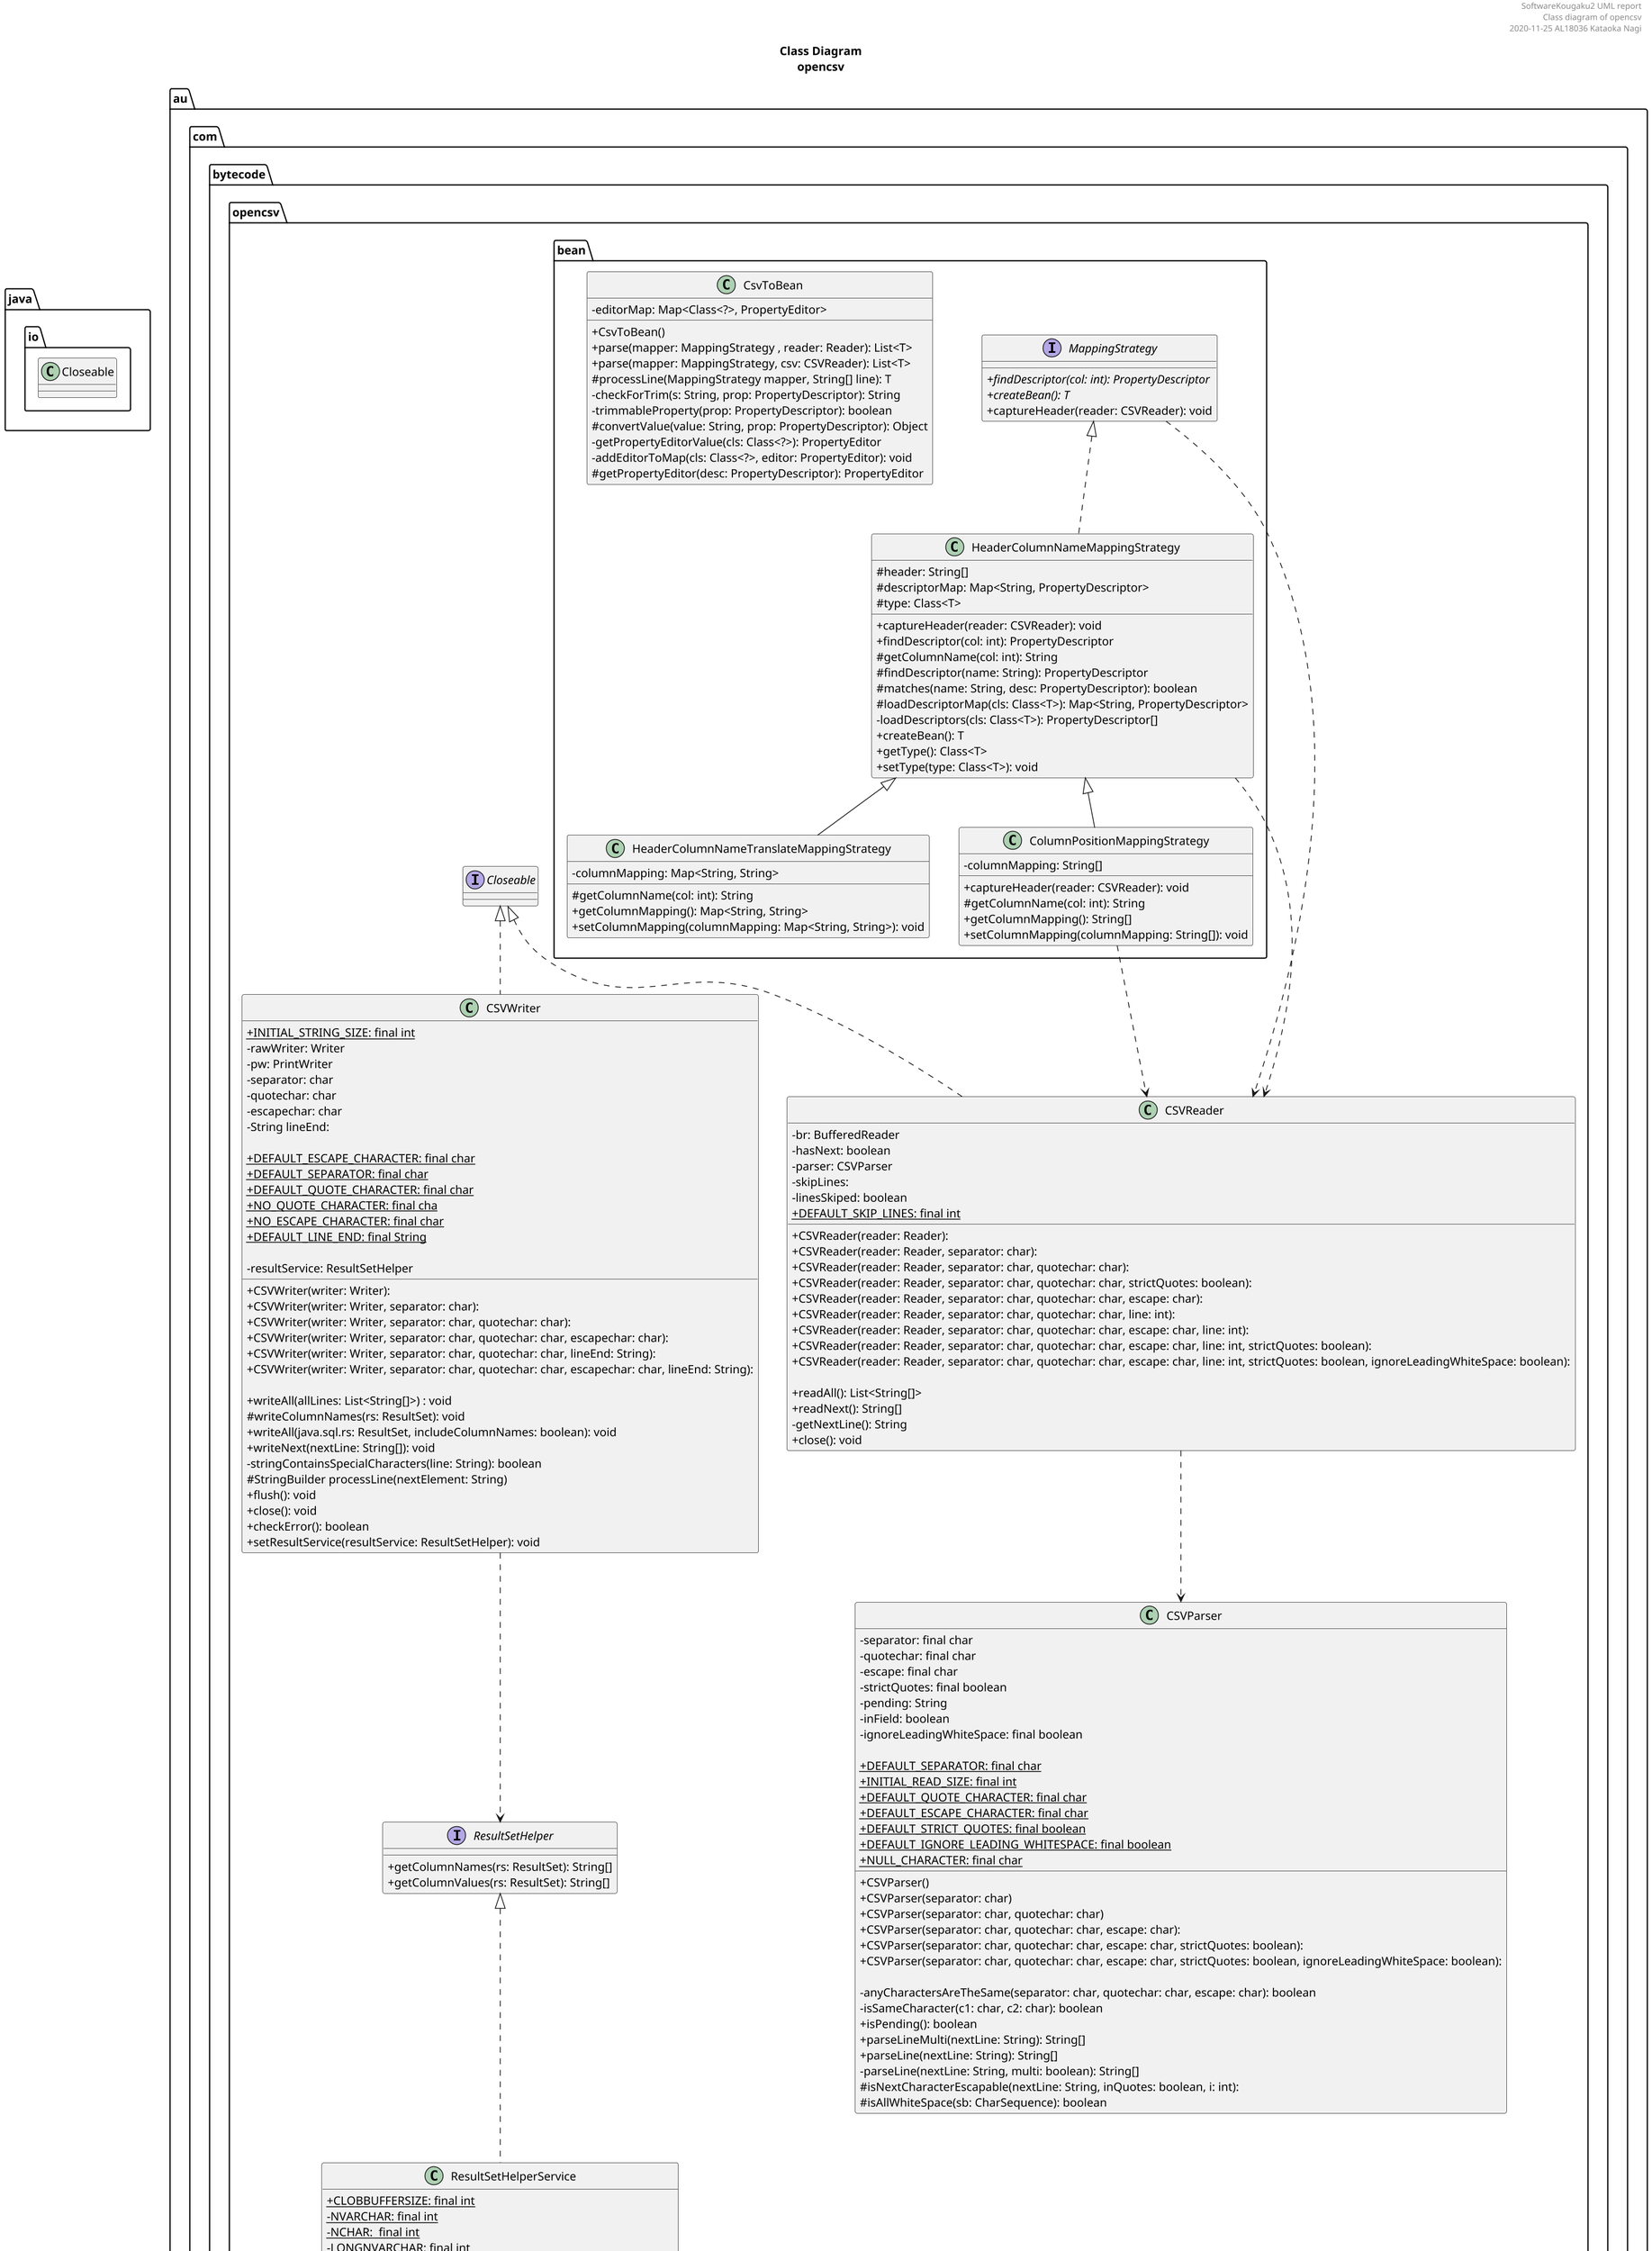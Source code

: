 ' @file   class_diagram.pu
' @auther AL18036 Kataoka Nagi
' @note   ソフトウェア工学2 UMLレポート
' @note   クラス図出力用のファイル
' @note   java -jar plantuml.jar -graphvizdot C:\Graphviz\bin\dot.exe .\class_diagram.pu
' @see    https://qiita.com/opengl-8080/items/98c510b8ca060bdd2ea3

@startuml
scale 1.5
skinparam DefaultFontName メイリオ
' 可視性の変更
skinparam classAttributeIconSize 0

header 
SoftwareKougaku2 UML report
Class diagram of opencsv
2020-11-25 AL18036 Kataoka Nagi
end header

title
**Class Diagram**
opencsv
end title

' class def
' @see https://qiita.com/KeithYokoma/items/ee21fec6a3ebb5d1e9a8

package java.io {
'   class IOException
'   class Reader
  class Closeable
'   class PrintWriter
'   class Writer
'   class BufferedReader
}

' package java.beans {
'   class Introspector
'   class IntrospectionException
'   class PropertyEditor
'   class PropertyEditorManager
'   class PropertyDescriptor
'   class BeanInfo
' }

' package java.lang.reflect {
'   class InvocationTargetException
' }

' package java.util {
'   class List
'   class ArrayList
'   class Map
'   class HashMap
' }

' package java.sql {
'   class ResultSet
'   class SQLException
' }

' package java.math {
'   class BigDecimal
' }

' package java.text {
'   class SimpleDateFormat
' }

'''''''''''''''''''''''''''''''''''''''''''''''''''''''''''''''''''''''''''

package au.com.bytecode.opencsv {

'''''''''''''''''''''''''''''''''''''''''''''''''''''''''''''''''''''''''''

  package au.com.bytecode.opencsv.bean {

    ' public
    interface MappingStrategy {
        + {abstract} findDescriptor(col: int): PropertyDescriptor
        + {abstract} createBean(): T
        + captureHeader(reader: CSVReader): void
    }
    ' MappingStrategy ..> CSVReader
    ' MappingStrategy ..> IntrospectionException
    ' MappingStrategy ..> PropertyDescriptor
    ' MappingStrategy ..> IOException

''''''''''''''''''''''''''''''''''''''''''''''''''

  ' public <T>
    class HeaderColumnNameMappingStrategy implements MappingStrategy {
      # header: String[]
      # descriptorMap: Map<String, PropertyDescriptor>
      # type: Class<T>

      + captureHeader(reader: CSVReader): void
      + findDescriptor(col: int): PropertyDescriptor
      # getColumnName(col: int): String
      # findDescriptor(name: String): PropertyDescriptor
      # matches(name: String, desc: PropertyDescriptor): boolean
      # loadDescriptorMap(cls: Class<T>): Map<String, PropertyDescriptor>
      - loadDescriptors(cls: Class<T>): PropertyDescriptor[]
      + createBean(): T
      + getType(): Class<T>
      + setType(type: Class<T>): void
    }
  ' HeaderColumnNameMappingStrategy ..> CSVReader
  ' HeaderColumnNameMappingStrategy ..> BeanInfo
  ' HeaderColumnNameMappingStrategy ..> IntrospectionException
  ' HeaderColumnNameMappingStrategy ..> Introspector
  ' HeaderColumnNameMappingStrategy ..> PropertyDescriptor
  ' HeaderColumnNameMappingStrategy ..> IOException
  ' HeaderColumnNameMappingStrategy ..> HashMap
  ' HeaderColumnNameMappingStrategy ..> Map

''''''''''''''''''''''''''''''''''''''''''''''''''

  ' public
    class HeaderColumnNameTranslateMappingStrategy extends HeaderColumnNameMappingStrategy {
      - columnMapping: Map<String, String>
      # getColumnName(col: int): String
      + getColumnMapping(): Map<String, String>
      + setColumnMapping(columnMapping: Map<String, String>): void
  }
  ' HeaderColumnNameTranslateMappingStrategy ..> Hashmap
  ' HeaderColumnNameTranslateMappingStrategy ..> Map

''''''''''''''''''''''''''''''''''''''''''''''''''

    ' public
    class ColumnPositionMappingStrategy extends HeaderColumnNameMappingStrategy {
      - columnMapping: String[]
      
      + captureHeader(reader: CSVReader): void
      # getColumnName(col: int): String
      + getColumnMapping(): String[]
      + setColumnMapping(columnMapping: String[]): void
    }
    ' ColumnPositionMappingStrategy ..> CSVReader
    ' ColumnPositionMappingStrategy ..> IOException

''''''''''''''''''''''''''''''''''''''''''''''''''

    ' public
    class CsvToBean {
      - editorMap: Map<Class<?>, PropertyEditor>

      + CsvToBean()
      + parse(mapper: MappingStrategy , reader: Reader): List<T>
      + parse(mapper: MappingStrategy, csv: CSVReader): List<T>
      # processLine(MappingStrategy mapper, String[] line): T
      - checkForTrim(s: String, prop: PropertyDescriptor): String
      - trimmableProperty(prop: PropertyDescriptor): boolean
      # convertValue(value: String, prop: PropertyDescriptor): Object
      - getPropertyEditorValue(cls: Class<?>): PropertyEditor
      - addEditorToMap(cls: Class<?>, editor: PropertyEditor): void
      # getPropertyEditor(desc: PropertyDescriptor): PropertyEditor
    }
    ' CsvToBean ..> PropertyDescriptor
    ' CsvToBean ..> PropertyEditor
    ' CsvToBean ..> Class
    ' CsvToBean ..> HashMap
    ' CsvToBean ..> PropertyEditorManager
  }

'''''''''''''''''''''''''''''''''''''''''''''''''''''''''''''''''''''''''''

  ' public
  class CSVParser {

      - separator: final char 
      - quotechar: final char 
      - escape: final char 
      - strictQuotes: final boolean 
      - pending: String
      - inField: boolean
      - ignoreLeadingWhiteSpace: final boolean

      + {static} DEFAULT_SEPARATOR: final char
      + {static} INITIAL_READ_SIZE: final int
      + {static} DEFAULT_QUOTE_CHARACTER: final char
      + {static} DEFAULT_ESCAPE_CHARACTER: final char 
      + {static} DEFAULT_STRICT_QUOTES: final boolean
      + {static} DEFAULT_IGNORE_LEADING_WHITESPACE: final boolean 
      + {static} NULL_CHARACTER: final char

      + CSVParser()
      + CSVParser(separator: char)
      + CSVParser(separator: char, quotechar: char)
      + CSVParser(separator: char, quotechar: char, escape: char): 
      + CSVParser(separator: char, quotechar: char, escape: char, strictQuotes: boolean): 
      + CSVParser(separator: char, quotechar: char, escape: char, strictQuotes: boolean, ignoreLeadingWhiteSpace: boolean): 

      - anyCharactersAreTheSame(separator: char, quotechar: char, escape: char): boolean
      - isSameCharacter(c1: char, c2: char): boolean
      + isPending(): boolean
      + parseLineMulti(nextLine: String): String[]
      + parseLine(nextLine: String): String[]
      - parseLine(nextLine: String, multi: boolean): String[]
      # isNextCharacterEscapable(nextLine: String, inQuotes: boolean, i: int): 
      # isAllWhiteSpace(sb: CharSequence): boolean
  }
  ' CSVParser ..> IOException
  ' CSVParser ..> ArrayList
  ' CSVParser ..> List

''''''''''''''''''''''''''''''''''''''''''''''''''

  ' public
  class CSVWriter implements Closeable {
      
      + {static} INITIAL_STRING_SIZE: final int
      - rawWriter: Writer
      - pw: PrintWriter
      - separator: char
      - quotechar: char
      - escapechar: char
      - String lineEnd: 

      + {static} DEFAULT_ESCAPE_CHARACTER: final char
      + {static} DEFAULT_SEPARATOR: final char
      + {static} DEFAULT_QUOTE_CHARACTER: final char
      + {static} NO_QUOTE_CHARACTER: final cha 
      + {static} NO_ESCAPE_CHARACTER: final char
      + {static} DEFAULT_LINE_END: final String

      - resultService: ResultSetHelper

      + CSVWriter(writer: Writer): 
      + CSVWriter(writer: Writer, separator: char): 
      + CSVWriter(writer: Writer, separator: char, quotechar: char): 
      + CSVWriter(writer: Writer, separator: char, quotechar: char, escapechar: char): 
      + CSVWriter(writer: Writer, separator: char, quotechar: char, lineEnd: String): 
      + CSVWriter(writer: Writer, separator: char, quotechar: char, escapechar: char, lineEnd: String): 

      + writeAll(allLines: List<String[]>) : void
      # writeColumnNames(rs: ResultSet): void
      + writeAll(java.sql.rs: ResultSet, includeColumnNames: boolean): void
      + writeNext(nextLine: String[]): void
      - stringContainsSpecialCharacters(line: String): boolean
      # StringBuilder processLine(nextElement: String)
      + flush(): void
      + close(): void
      + checkError(): boolean
      + setResultService(resultService: ResultSetHelper): void
  }
  ' CSVWriter ..> Closeable 
  ' CSVWriter ..> IOException 
  ' CSVWriter ..> PrintWriter 
  ' CSVWriter ..> Writer 
  ' CSVWriter ..> ResultSet 
  ' CSVWriter ..> SQLException 
  ' CSVWriter ..> List


''''''''''''''''''''''''''''''''''''''''''''''''''

  ' + 
  class CSVReader implements Closeable {

      - br: BufferedReader
      - hasNext: boolean
      - parser: CSVParser
      - skipLines: 
      - linesSkiped: boolean
      + {static} DEFAULT_SKIP_LINES: final int

      + CSVReader(reader: Reader): 
      + CSVReader(reader: Reader, separator: char): 
      + CSVReader(reader: Reader, separator: char, quotechar: char): 
      + CSVReader(reader: Reader, separator: char, quotechar: char, strictQuotes: boolean): 
      + CSVReader(reader: Reader, separator: char, quotechar: char, escape: char): 
      + CSVReader(reader: Reader, separator: char, quotechar: char, line: int): 
      + CSVReader(reader: Reader, separator: char, quotechar: char, escape: char, line: int): 
      + CSVReader(reader: Reader, separator: char, quotechar: char, escape: char, line: int, strictQuotes: boolean): 
      + CSVReader(reader: Reader, separator: char, quotechar: char, escape: char, line: int, strictQuotes: boolean, ignoreLeadingWhiteSpace: boolean): 

      + readAll(): List<String[]>
      + readNext(): String[]
      - getNextLine(): String
      + close(): void
  }
  ' CSVReader ..> BufferedReader
  ' CSVReader ..> Closeable
  ' CSVReader ..> IOException
  ' CSVReader ..> Reader
  ' CSVReader ..> ArrayList
  ' CSVReader ..> List

''''''''''''''''''''''''''''''''''''''''''''''''''

  ' +
  interface ResultSetHelper {
      + getColumnNames(rs: ResultSet): String[]
      + getColumnValues(rs: ResultSet): String[]
  }
  ' ResultSetHelper ..> IOException
  ' ResultSetHelper ..> ResultSet
  ' ResultSetHelper ..> SQLException

''''''''''''''''''''''''''''''''''''''''''''''''''

  ' + 
  class ResultSetHelperService implements ResultSetHelper {
      + {static} CLOBBUFFERSIZE: final int
    - {static} NVARCHAR: final int
    - {static} NCHAR:  final int
    - {static} LONGNVARCHAR: final int
    - {static} NCLOB: final int

      + getColumnNames(rs: ResultSet): String[]
      + getColumnValues(rs: ResultSet): String[]
      - handleObject(obj: Object): String 
      - handleBigDecimal(decimal: BigDecimal): String 
      - handleLong(rs: ResultSet, columnIndex: int): String 
      - handleInteger(rs: ResultSet, columnIndex: int): String 
      - handleDate(rs: ResultSet, columnIndex: int): String 
      - handleTime(time: Time): String 
      - handleTimestamp(timestamp: Timestamp): String 
      - getColumnValue(rs: ResultSet, colType: int, colIndex: int): String 
      - {static} read(c: Clob): String 
  }
  ' ResultSetHelperService ..> IOException: 
  ' ResultSetHelperService ..> Reader: 
  ' ResultSetHelperService ..> BigDecimal: 
  ' ResultSetHelperService ..> SimpleDateFormat: 
  ' ResultSetHelperService ..> ArrayList: 
  ' ResultSetHelperService ..> List: 


'''''''''''''''''''''''''''''''''''''''''''''''''''''''''''''''''''''''''''

}

'''''''''''''''''''''''''''''''''''''''''''''''''''''''''''''''''''''''''''

MappingStrategy ..> CSVReader
' MappingStrategy ..> IntrospectionException
' MappingStrategy ..> PropertyDescriptor
' MappingStrategy ..> IOException

''''''''''''''''''''''''''''''''''''''''''''''''''

HeaderColumnNameMappingStrategy ..> CSVReader
' HeaderColumnNameMappingStrategy ..> BeanInfo
' HeaderColumnNameMappingStrategy ..> IntrospectionException
' HeaderColumnNameMappingStrategy ..> Introspector
' HeaderColumnNameMappingStrategy ..> PropertyDescriptor
' HeaderColumnNameMappingStrategy ..> IOException
' HeaderColumnNameMappingStrategy ..> HashMap
' HeaderColumnNameMappingStrategy ..> Map

''''''''''''''''''''''''''''''''''''''''''''''''''

' HeaderColumnNameTranslateMappingStrategy ..> Hashmap
' HeaderColumnNameTranslateMappingStrategy ..> Map

''''''''''''''''''''''''''''''''''''''''''''''''''

ColumnPositionMappingStrategy ..> CSVReader
' ColumnPositionMappingStrategy ..> IOException

''''''''''''''''''''''''''''''''''''''''''''''''''

' CsvToBean ..> PropertyDescriptor
' CsvToBean ..> PropertyEditor
' CsvToBean ..> Class
' CsvToBean ..> HashMap
' CsvToBean ..> PropertyEditorManager

'''''''''''''''''''''''''''''''''''''''''''''''''''''''''''''''''''''''''''

  ' CSVParser ..> IOException
  ' CSVParser ..> ArrayList
  ' CSVParser ..> List

''''''''''''''''''''''''''''''''''''''''''''''''''

  CSVWriter ..> ResultSetHelper
  ' CSVWriter ..> Closeable 
  ' CSVWriter ..> IOException 
  ' CSVWriter ..> PrintWriter 
  ' CSVWriter ..> Writer 
  ' CSVWriter ..> ResultSet 
  ' CSVWriter ..> SQLException 
  ' CSVWriter ..> List

''''''''''''''''''''''''''''''''''''''''''''''''''

  CSVReader ..> CSVParser
  ' CSVReader ..> BufferedReader
  ' CSVReader ..> Closeable
  ' CSVReader ..> IOException
  ' CSVReader ..> Reader
  ' CSVReader ..> ArrayList
  ' CSVReader ..> List

''''''''''''''''''''''''''''''''''''''''''''''''''

  ' ResultSetHelper ..> IOException
  ' ResultSetHelper ..> ResultSet
  ' ResultSetHelper ..> SQLException

''''''''''''''''''''''''''''''''''''''''''''''''''

  ' ResultSetHelperService ..> IOException: 
  ' ResultSetHelperService ..> Reader: 
  ' ResultSetHelperService ..> BigDecimal: 
  ' ResultSetHelperService ..> SimpleDateFormat: 
  ' ResultSetHelperService ..> ArrayList: 
  ' ResultSetHelperService ..> List: 












' class RoomEntropyChecker {
'   - SLEEP_SEC: Integer 5000

'   ' - new_instance(): void
'   - loop_gui(): void
'   ' - post_processing(): void
' }
' note left
'   --Folder Tree--
'   kodo2a
'   |_ src
'     |_ room_entropy_checker.py
'     |_ gui_manager.py
'     |_ img_exception.py
'     |_ camera_img_extractor.py
'     |_ absolute_entropy_analyser.py
'     |_ relative_entropy_analyser.py
'     |_ post_processing.py
'     |_ Makefile
'   |_ dist
'     |_ previous_entropies.txt
' end note

' RoomEntropyChecker ..> GUIManager


' ' class CleanMovie {
' '   - should_clean_data: bool

' '   - is_same_camera_pos(): void
' '   + clean_movie_if_needed(): void
' ' }
' ' note left
' ' Implement if possible
' ' end note

' class GUIManager {
'   - PRAISE_STR: string "How beautiful your room is!!"
'   - NORMAL_STR: string "Endeavor putting your room in order."
'   - WARN_STR: string "How dirty yor room is...."
'   - img: int[][]
'   - binary_img: int[][]

'   + init_gui(): void
'   + update_gui(): void
'   - print_img(img: int[][]): void
'   - print_exception(): void
'   - reprint_absolute_entropy(): void
'   - reprint_relative_entropy(): void
'   - to_entropy_level(relative_entropy: float): int
'   + destroy_gui(): void
' }
' note left
' Implement print_exception
' if possible
' end note

' GUIManager ..> ImgException
' GUIManager ..> AbsoluteEntropyAnalyser
' GUIManager ..> RelativeEntropiyAnalyser
' GUIManager ..> CameraImgExtractor
' GUIManager ..> PostProcessing

' class ImgException {
'   ' + exists_any_exception(): void
'   ' - exists_webcam(extractor: CametaImgExtractor): bool
'   - exists_creature(img: int[][]): bool
'   - is_dark_room(img: int[][]): bool
' }
' note left
' Implement
' if possible
' end note

' class CameraImgExtractor {
'   - open_webcam_stream(): void
'   + exists_webcam(): bool
'   + read_img(): int[][]
'   + calc_binary_img(): int[][]
'   + release_webcam_stream(): void
' }
' note left
' open_webcam_stem()
' is in constractor
' end note

' class AbsoluteEntropyAnalyser {
'   ' - AbsoluteEntropy: float 0.0f

'   + calc_absolute_entropy(img: int[][]): float
'   ' + get_absolute_entropy(): float
' }

' class RelativeEntropiyAnalyser {
'   - previous_entropies: float[]
'   - relative_entropy: float

'   - new_entropies_log_if_needed(): void
'   - load_previous_entropies(): void
'   + calc_relative_entropy(img: int[][], absolute_entropy: float): float
'   - update_previous_entropies(): void
'   + close_log_file(): void
' }

' ' @see http://labs.eecs.tottori-u.ac.jp/sd/Member/oyamada/OpenCV/html/py_tutorials/py_gui/py_video_display/py_video_display.html
' class PostProcessing {
'   ' + post_processing_if_needed(): void
'   + release_webcam_stream(extractor: CameraImgExtractor): void
'   + close_log_file(analyser: RelativeEntropiyAnalyser): void
'   + destroy_gui(manager: GUIManager): void
' }

' PostProcessing ..> CameraImgExtractor
' PostProcessing ..> RelativeEntropiyAnalyser
' PostProcessing ..> GUIManager


' ********** PlantUML Tutorial **********

' note left

'   --木構造--
'   |_build.gradle
'   |_src
'     |_main
'       |_java
'         |_**bold**
'         |_--strike--
'         |_//itaric//
'         |___underline__
'         |_""monospace""
'     |_test

' end note

' class Hello　<<StereoType>> {
'     {abstract} one: String
'     {static} three(param1: String, param2: int): ': boolean     String two
'     int four(List<String> param)
' }
' class World <Template>{
'     - -Field: int
'     # #Field: int
'     ~ packagePrivateField: int
'     + publicField: int

'     - privateMethod(): void
'     # #Method(): void
'     ~ packagePrivateMethod(): void
'     + publicMethod(): void
' }
' note left : note
' note top of Hello: note

' interface hoge
' abstruct class hoge
' enum HelloWorld {
'     ONE
'     TWO
'     THREE
' }

' interface One
' interface Two
' interface Three extends Two
' interface Four
' class Five implements One, Three
' class Six extends Five implements Four {
'     field: String
'     method(): void
' }

' Hello -- World
' One --> Two
' Three <-- Four
' Five <--> Six
' Seven x-- Eight
' Nine --x Ten
' One ..> Two
' Three <.. Four
' One --|> Two
' Three <|-- Four
' One ..|> Two
' Three <|.. Four
' One --o Two
' Three o-- Four
' One --* Two
' Three *-- Four
' One -- Two : Hoge
' Three -- Four : Fuga >
' Five -- Six : < Piyo
' One "Foo" -- Two 
' Three -- "Bar" Four
' Five "1" -- "1..*" Six
' Seven "1 Fizz" -- "~* Buzz" Eight

' package one.two {
'     class Hello
' }
' package three.four {
'     World -- Hello
' }

' Hello -- World
' note on link
' hoge
' fuga
' end note

@enduml
